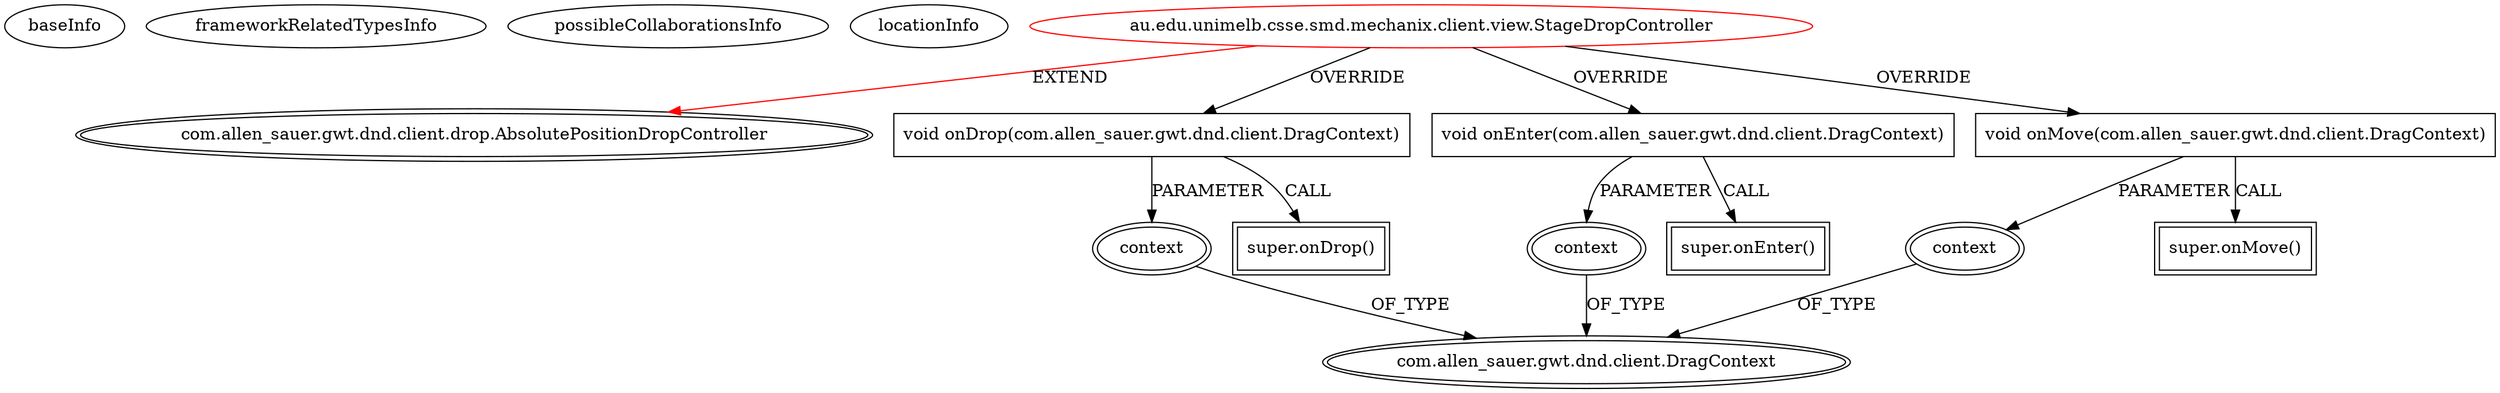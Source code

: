 digraph {
baseInfo[graphId=731,category="extension_graph",isAnonymous=false,possibleRelation=false]
frameworkRelatedTypesInfo[0="com.allen_sauer.gwt.dnd.client.drop.AbsolutePositionDropController"]
possibleCollaborationsInfo[]
locationInfo[projectName="aramk-mechanix",filePath="/aramk-mechanix/mechanix-master/src/au/edu/unimelb/csse/smd/mechanix/client/view/StageDropController.java",contextSignature="StageDropController",graphId="731"]
0[label="au.edu.unimelb.csse.smd.mechanix.client.view.StageDropController",vertexType="ROOT_CLIENT_CLASS_DECLARATION",isFrameworkType=false,color=red]
1[label="com.allen_sauer.gwt.dnd.client.drop.AbsolutePositionDropController",vertexType="FRAMEWORK_CLASS_TYPE",isFrameworkType=true,peripheries=2]
2[label="void onDrop(com.allen_sauer.gwt.dnd.client.DragContext)",vertexType="OVERRIDING_METHOD_DECLARATION",isFrameworkType=false,shape=box]
3[label="context",vertexType="PARAMETER_DECLARATION",isFrameworkType=true,peripheries=2]
4[label="com.allen_sauer.gwt.dnd.client.DragContext",vertexType="FRAMEWORK_CLASS_TYPE",isFrameworkType=true,peripheries=2]
5[label="super.onDrop()",vertexType="SUPER_CALL",isFrameworkType=true,peripheries=2,shape=box]
6[label="void onEnter(com.allen_sauer.gwt.dnd.client.DragContext)",vertexType="OVERRIDING_METHOD_DECLARATION",isFrameworkType=false,shape=box]
7[label="context",vertexType="PARAMETER_DECLARATION",isFrameworkType=true,peripheries=2]
9[label="super.onEnter()",vertexType="SUPER_CALL",isFrameworkType=true,peripheries=2,shape=box]
10[label="void onMove(com.allen_sauer.gwt.dnd.client.DragContext)",vertexType="OVERRIDING_METHOD_DECLARATION",isFrameworkType=false,shape=box]
11[label="context",vertexType="PARAMETER_DECLARATION",isFrameworkType=true,peripheries=2]
13[label="super.onMove()",vertexType="SUPER_CALL",isFrameworkType=true,peripheries=2,shape=box]
0->1[label="EXTEND",color=red]
0->2[label="OVERRIDE"]
3->4[label="OF_TYPE"]
2->3[label="PARAMETER"]
2->5[label="CALL"]
0->6[label="OVERRIDE"]
7->4[label="OF_TYPE"]
6->7[label="PARAMETER"]
6->9[label="CALL"]
0->10[label="OVERRIDE"]
11->4[label="OF_TYPE"]
10->11[label="PARAMETER"]
10->13[label="CALL"]
}
